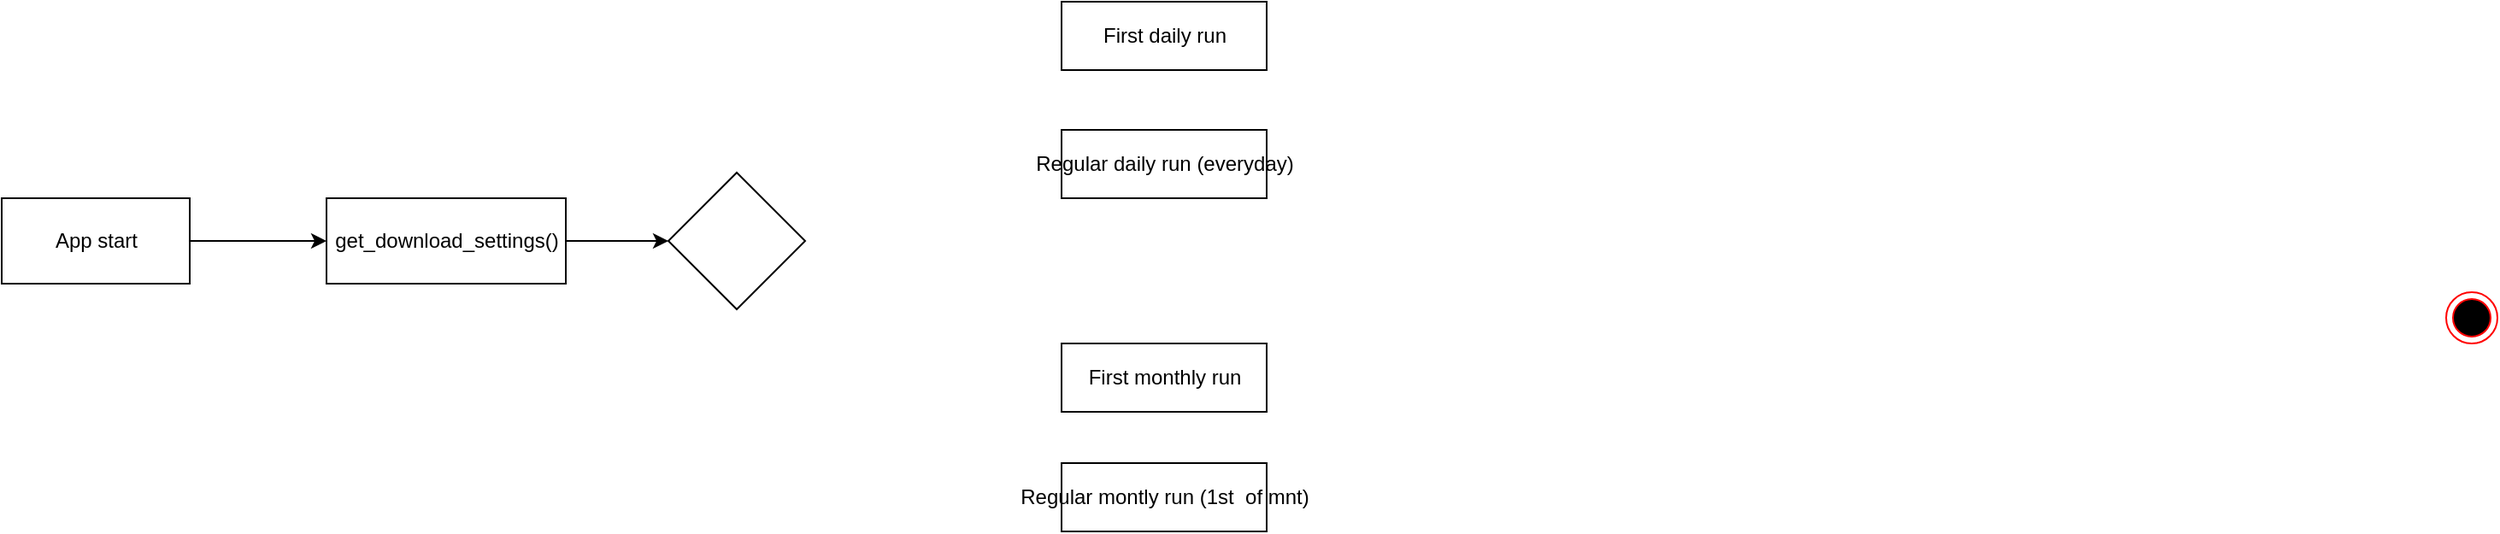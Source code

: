 <mxfile version="15.1.1" type="device"><diagram id="zmrk7EQqZkpo54COWHtz" name="Page-1"><mxGraphModel dx="1422" dy="882" grid="1" gridSize="10" guides="1" tooltips="1" connect="1" arrows="1" fold="1" page="1" pageScale="1" pageWidth="827" pageHeight="1169" math="0" shadow="0"><root><mxCell id="0"/><mxCell id="1" parent="0"/><mxCell id="7OUuIAaObfOfMXifk0A8-13" value="" style="edgeStyle=orthogonalEdgeStyle;rounded=0;orthogonalLoop=1;jettySize=auto;html=1;" edge="1" parent="1" source="7OUuIAaObfOfMXifk0A8-2" target="7OUuIAaObfOfMXifk0A8-4"><mxGeometry relative="1" as="geometry"/></mxCell><mxCell id="7OUuIAaObfOfMXifk0A8-2" value="App start" style="html=1;" vertex="1" parent="1"><mxGeometry x="20" y="275" width="110" height="50" as="geometry"/></mxCell><mxCell id="7OUuIAaObfOfMXifk0A8-3" value="" style="ellipse;html=1;shape=endState;fillColor=#000000;strokeColor=#ff0000;" vertex="1" parent="1"><mxGeometry x="1450" y="330" width="30" height="30" as="geometry"/></mxCell><mxCell id="7OUuIAaObfOfMXifk0A8-14" value="" style="edgeStyle=orthogonalEdgeStyle;rounded=0;orthogonalLoop=1;jettySize=auto;html=1;" edge="1" parent="1" source="7OUuIAaObfOfMXifk0A8-4" target="7OUuIAaObfOfMXifk0A8-10"><mxGeometry relative="1" as="geometry"/></mxCell><mxCell id="7OUuIAaObfOfMXifk0A8-4" value="get_download_settings()" style="html=1;" vertex="1" parent="1"><mxGeometry x="210" y="275" width="140" height="50" as="geometry"/></mxCell><mxCell id="7OUuIAaObfOfMXifk0A8-5" value="First daily run" style="html=1;" vertex="1" parent="1"><mxGeometry x="640" y="160" width="120" height="40" as="geometry"/></mxCell><mxCell id="7OUuIAaObfOfMXifk0A8-6" value="First monthly run" style="html=1;" vertex="1" parent="1"><mxGeometry x="640" y="360" width="120" height="40" as="geometry"/></mxCell><mxCell id="7OUuIAaObfOfMXifk0A8-7" value="Regular daily run (everyday)" style="html=1;" vertex="1" parent="1"><mxGeometry x="640" y="235" width="120" height="40" as="geometry"/></mxCell><mxCell id="7OUuIAaObfOfMXifk0A8-9" value="Regular montly run (1st&amp;nbsp; of mnt)" style="html=1;" vertex="1" parent="1"><mxGeometry x="640" y="430" width="120" height="40" as="geometry"/></mxCell><mxCell id="7OUuIAaObfOfMXifk0A8-10" value="" style="rhombus;whiteSpace=wrap;html=1;" vertex="1" parent="1"><mxGeometry x="410" y="260" width="80" height="80" as="geometry"/></mxCell></root></mxGraphModel></diagram></mxfile>